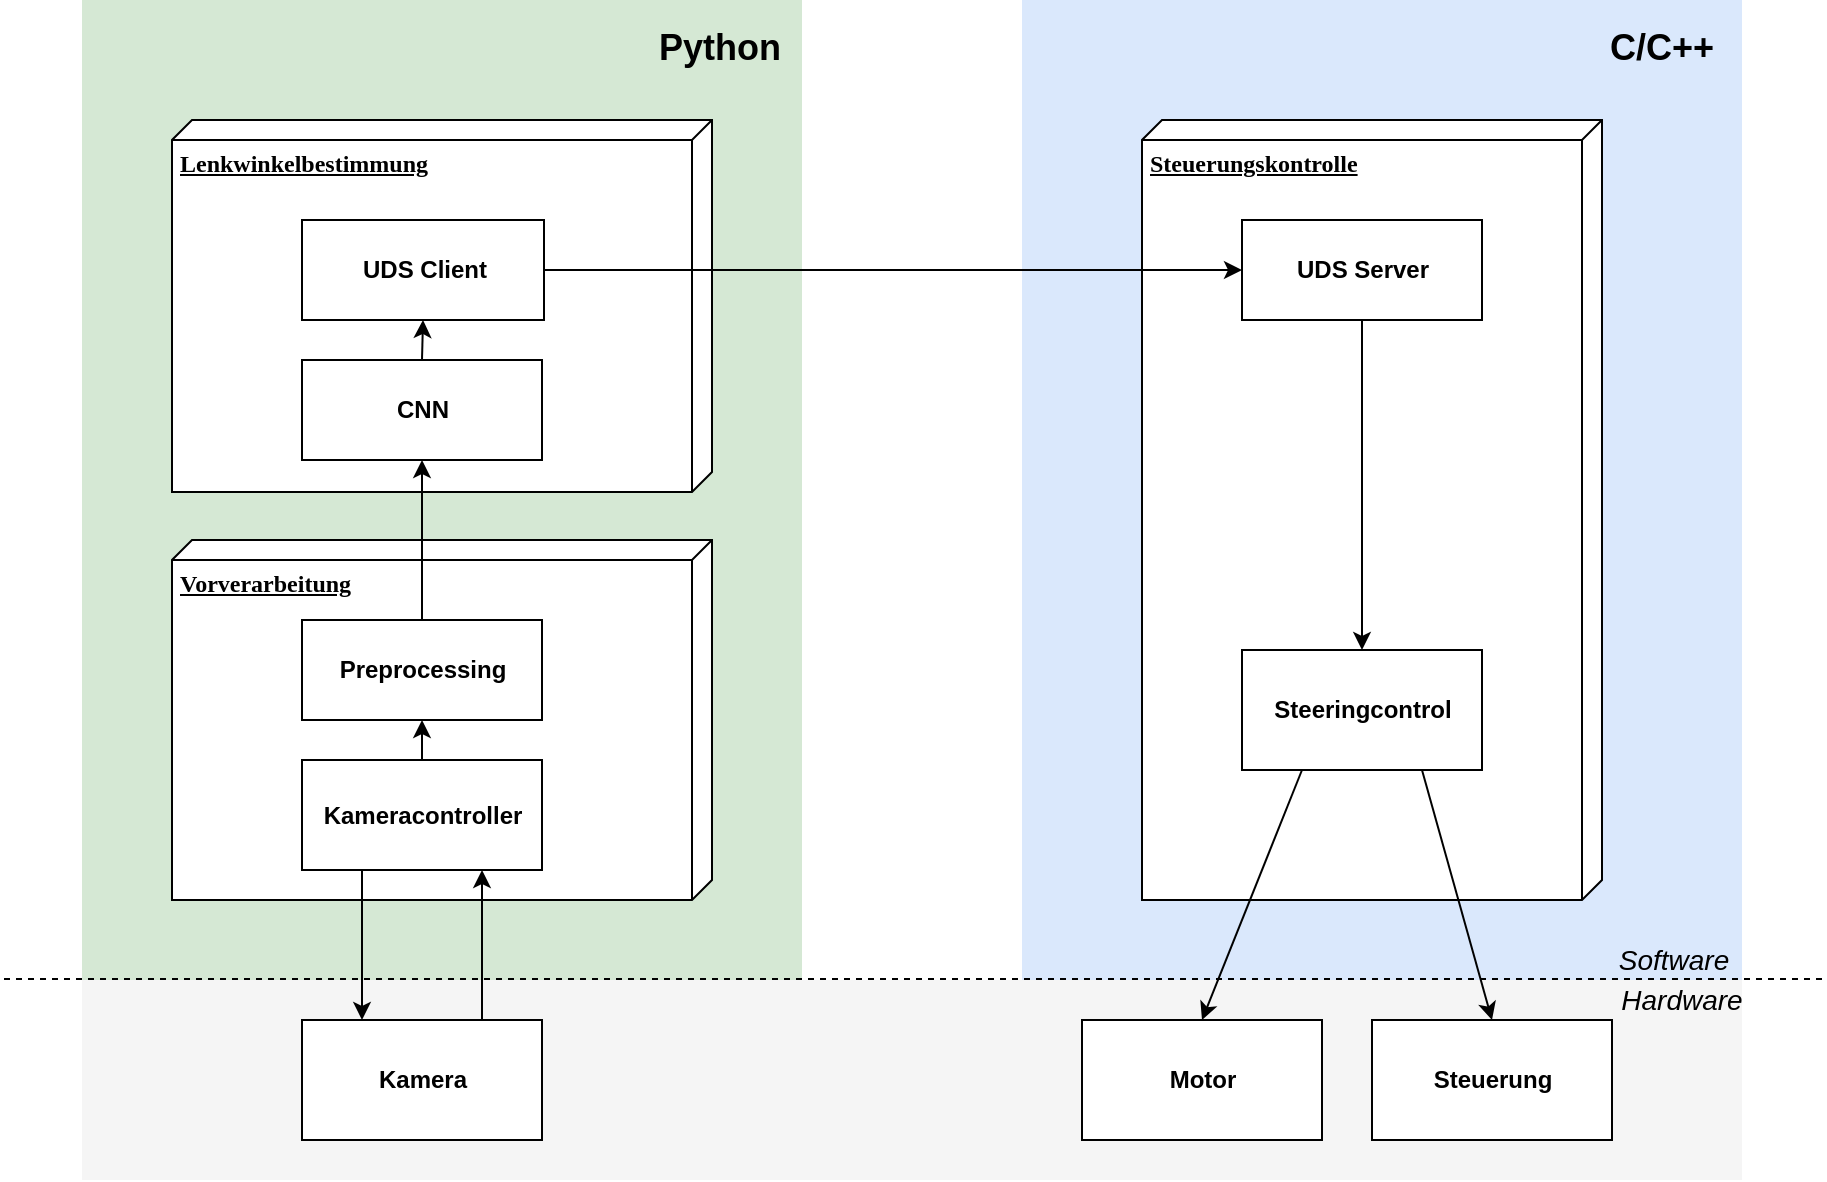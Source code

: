 <mxfile version="10.6.0" type="device"><diagram name="Page-1" id="5f0bae14-7c28-e335-631c-24af17079c00"><mxGraphModel dx="524" dy="1305" grid="1" gridSize="10" guides="1" tooltips="1" connect="1" arrows="1" fold="1" page="1" pageScale="1" pageWidth="1100" pageHeight="850" background="#ffffff" math="0" shadow="0"><root><mxCell id="0"/><mxCell id="1" parent="0"/><mxCell id="yffeKhK4HyQrVuZmfjsB-18" value="" style="rounded=0;whiteSpace=wrap;html=1;fillColor=#f5f5f5;strokeColor=none;fontColor=#333333;" parent="1" vertex="1"><mxGeometry x="80" y="510" width="830" height="100" as="geometry"/></mxCell><mxCell id="yffeKhK4HyQrVuZmfjsB-6" value="" style="rounded=0;whiteSpace=wrap;html=1;fillColor=#d5e8d4;strokeColor=none;" parent="1" vertex="1"><mxGeometry x="80" y="305" width="360" height="205" as="geometry"/></mxCell><mxCell id="yffeKhK4HyQrVuZmfjsB-2" value="" style="rounded=0;whiteSpace=wrap;html=1;fillColor=#d5e8d4;strokeColor=none;" parent="1" vertex="1"><mxGeometry x="80" y="20" width="360" height="290" as="geometry"/></mxCell><mxCell id="yffeKhK4HyQrVuZmfjsB-1" value="" style="rounded=0;whiteSpace=wrap;html=1;fillColor=#dae8fc;strokeColor=none;" parent="1" vertex="1"><mxGeometry x="550" y="20" width="360" height="490" as="geometry"/></mxCell><mxCell id="39150e848f15840c-1" value="&lt;b&gt;Lenkwinkelbestimmung&lt;/b&gt;" style="verticalAlign=top;align=left;spacingTop=8;spacingLeft=2;spacingRight=12;shape=cube;size=10;direction=south;fontStyle=4;html=1;rounded=0;shadow=0;comic=0;labelBackgroundColor=none;strokeColor=#000000;strokeWidth=1;fillColor=#ffffff;fontFamily=Verdana;fontSize=12;fontColor=#000000;" parent="1" vertex="1"><mxGeometry x="125" y="80" width="270" height="186" as="geometry"/></mxCell><mxCell id="39150e848f15840c-3" value="&lt;b&gt;Steuerungskontrolle&lt;/b&gt;" style="verticalAlign=top;align=left;spacingTop=8;spacingLeft=2;spacingRight=12;shape=cube;size=10;direction=south;fontStyle=4;html=1;rounded=0;shadow=0;comic=0;labelBackgroundColor=none;strokeColor=#000000;strokeWidth=1;fillColor=#ffffff;fontFamily=Verdana;fontSize=12;fontColor=#000000;" parent="1" vertex="1"><mxGeometry x="610" y="80" width="230" height="390" as="geometry"/></mxCell><mxCell id="yffeKhK4HyQrVuZmfjsB-4" value="&lt;font style=&quot;font-size: 18px&quot;&gt;&lt;b&gt;Python&lt;/b&gt;&lt;/font&gt;" style="text;html=1;align=center;verticalAlign=middle;whiteSpace=wrap;rounded=0;" parent="1" vertex="1"><mxGeometry x="379" y="34" width="40" height="20" as="geometry"/></mxCell><mxCell id="yffeKhK4HyQrVuZmfjsB-5" value="&lt;b&gt;&lt;font style=&quot;font-size: 18px&quot;&gt;C/C++&lt;/font&gt;&lt;/b&gt;" style="text;html=1;align=center;verticalAlign=middle;whiteSpace=wrap;rounded=0;" parent="1" vertex="1"><mxGeometry x="850" y="34" width="40" height="20" as="geometry"/></mxCell><mxCell id="yffeKhK4HyQrVuZmfjsB-9" value="" style="endArrow=none;dashed=1;html=1;" parent="1" edge="1"><mxGeometry width="50" height="50" relative="1" as="geometry"><mxPoint x="950" y="509.5" as="sourcePoint"/><mxPoint x="40" y="509.5" as="targetPoint"/></mxGeometry></mxCell><mxCell id="yffeKhK4HyQrVuZmfjsB-11" value="&lt;i&gt;&lt;font style=&quot;font-size: 14px&quot;&gt;Hardware&lt;/font&gt;&lt;/i&gt;" style="text;html=1;strokeColor=none;fillColor=none;align=center;verticalAlign=middle;whiteSpace=wrap;rounded=0;" parent="1" vertex="1"><mxGeometry x="860" y="510" width="40" height="20" as="geometry"/></mxCell><mxCell id="yffeKhK4HyQrVuZmfjsB-12" value="&lt;i&gt;&lt;font style=&quot;font-size: 14px&quot;&gt;Software&lt;/font&gt;&lt;/i&gt;" style="text;html=1;strokeColor=none;fillColor=none;align=center;verticalAlign=middle;whiteSpace=wrap;rounded=0;" parent="1" vertex="1"><mxGeometry x="856" y="490" width="40" height="20" as="geometry"/></mxCell><mxCell id="yffeKhK4HyQrVuZmfjsB-14" value="&lt;b&gt;Motor&lt;/b&gt;" style="html=1;" parent="1" vertex="1"><mxGeometry x="580" y="530" width="120" height="60" as="geometry"/></mxCell><mxCell id="yffeKhK4HyQrVuZmfjsB-16" value="&lt;b&gt;Steuerung&lt;/b&gt;" style="html=1;" parent="1" vertex="1"><mxGeometry x="725" y="530" width="120" height="60" as="geometry"/></mxCell><mxCell id="yffeKhK4HyQrVuZmfjsB-17" value="&lt;b&gt;Kamera&lt;/b&gt;" style="html=1;" parent="1" vertex="1"><mxGeometry x="190" y="530" width="120" height="60" as="geometry"/></mxCell><mxCell id="yffeKhK4HyQrVuZmfjsB-23" value="&lt;b&gt;Vorverarbeitung&lt;/b&gt;" style="verticalAlign=top;align=left;spacingTop=8;spacingLeft=2;spacingRight=12;shape=cube;size=10;direction=south;fontStyle=4;html=1;rounded=0;shadow=0;comic=0;labelBackgroundColor=none;strokeColor=#000000;strokeWidth=1;fillColor=#ffffff;fontFamily=Verdana;fontSize=12;fontColor=#000000;" parent="1" vertex="1"><mxGeometry x="125" y="290" width="270" height="180" as="geometry"/></mxCell><mxCell id="yffeKhK4HyQrVuZmfjsB-22" value="&lt;b&gt;Kameracontroller&lt;/b&gt;" style="html=1;" parent="1" vertex="1"><mxGeometry x="190" y="400" width="120" height="55" as="geometry"/></mxCell><mxCell id="yffeKhK4HyQrVuZmfjsB-26" value="&lt;b&gt;UDS Server&lt;/b&gt;" style="html=1;" parent="1" vertex="1"><mxGeometry x="660" y="130" width="120" height="50" as="geometry"/></mxCell><mxCell id="yffeKhK4HyQrVuZmfjsB-27" value="&lt;b&gt;UDS Client&lt;/b&gt;" style="html=1;" parent="1" vertex="1"><mxGeometry x="190" y="130" width="121" height="50" as="geometry"/></mxCell><mxCell id="yffeKhK4HyQrVuZmfjsB-28" value="&lt;b&gt;Steeringcontrol&lt;/b&gt;" style="html=1;" parent="1" vertex="1"><mxGeometry x="660" y="345" width="120" height="60" as="geometry"/></mxCell><mxCell id="yffeKhK4HyQrVuZmfjsB-29" value="" style="endArrow=classic;html=1;exitX=0.25;exitY=1;exitDx=0;exitDy=0;entryX=0.25;entryY=0;entryDx=0;entryDy=0;" parent="1" source="yffeKhK4HyQrVuZmfjsB-22" target="yffeKhK4HyQrVuZmfjsB-17" edge="1"><mxGeometry width="50" height="50" relative="1" as="geometry"><mxPoint x="40" y="680" as="sourcePoint"/><mxPoint x="90" y="630" as="targetPoint"/></mxGeometry></mxCell><mxCell id="yffeKhK4HyQrVuZmfjsB-30" value="" style="endArrow=classic;html=1;exitX=0.75;exitY=0;exitDx=0;exitDy=0;entryX=0.75;entryY=1;entryDx=0;entryDy=0;" parent="1" source="yffeKhK4HyQrVuZmfjsB-17" target="yffeKhK4HyQrVuZmfjsB-22" edge="1"><mxGeometry width="50" height="50" relative="1" as="geometry"><mxPoint x="230" y="465" as="sourcePoint"/><mxPoint x="230" y="540" as="targetPoint"/></mxGeometry></mxCell><mxCell id="yffeKhK4HyQrVuZmfjsB-31" value="" style="endArrow=classic;html=1;exitX=1;exitY=0.5;exitDx=0;exitDy=0;" parent="1" source="yffeKhK4HyQrVuZmfjsB-27" target="yffeKhK4HyQrVuZmfjsB-26" edge="1"><mxGeometry width="50" height="50" relative="1" as="geometry"><mxPoint x="40" y="680" as="sourcePoint"/><mxPoint x="453" y="155" as="targetPoint"/></mxGeometry></mxCell><mxCell id="yffeKhK4HyQrVuZmfjsB-34" value="" style="endArrow=classic;html=1;exitX=0.5;exitY=1;exitDx=0;exitDy=0;entryX=0.5;entryY=0;entryDx=0;entryDy=0;" parent="1" source="yffeKhK4HyQrVuZmfjsB-26" target="yffeKhK4HyQrVuZmfjsB-28" edge="1"><mxGeometry width="50" height="50" relative="1" as="geometry"><mxPoint x="40" y="680" as="sourcePoint"/><mxPoint x="90" y="630" as="targetPoint"/></mxGeometry></mxCell><mxCell id="yffeKhK4HyQrVuZmfjsB-35" value="" style="endArrow=classic;html=1;entryX=0.5;entryY=0;entryDx=0;entryDy=0;exitX=0.25;exitY=1;exitDx=0;exitDy=0;" parent="1" source="yffeKhK4HyQrVuZmfjsB-28" target="yffeKhK4HyQrVuZmfjsB-14" edge="1"><mxGeometry width="50" height="50" relative="1" as="geometry"><mxPoint x="40" y="680" as="sourcePoint"/><mxPoint x="90" y="630" as="targetPoint"/></mxGeometry></mxCell><mxCell id="yffeKhK4HyQrVuZmfjsB-36" value="" style="endArrow=classic;html=1;entryX=0.5;entryY=0;entryDx=0;entryDy=0;exitX=0.75;exitY=1;exitDx=0;exitDy=0;" parent="1" source="yffeKhK4HyQrVuZmfjsB-28" target="yffeKhK4HyQrVuZmfjsB-16" edge="1"><mxGeometry width="50" height="50" relative="1" as="geometry"><mxPoint x="710" y="415" as="sourcePoint"/><mxPoint x="610" y="540" as="targetPoint"/></mxGeometry></mxCell><mxCell id="yffeKhK4HyQrVuZmfjsB-37" value="&lt;b&gt;CNN &lt;/b&gt;" style="html=1;" parent="1" vertex="1"><mxGeometry x="190" y="200" width="120" height="50" as="geometry"/></mxCell><mxCell id="yffeKhK4HyQrVuZmfjsB-38" value="&lt;b&gt;Preprocessing&lt;/b&gt;" style="html=1;" parent="1" vertex="1"><mxGeometry x="190" y="330" width="120" height="50" as="geometry"/></mxCell><mxCell id="yffeKhK4HyQrVuZmfjsB-39" value="" style="endArrow=classic;html=1;entryX=0.5;entryY=1;entryDx=0;entryDy=0;exitX=0.5;exitY=0;exitDx=0;exitDy=0;" parent="1" source="yffeKhK4HyQrVuZmfjsB-22" target="yffeKhK4HyQrVuZmfjsB-38" edge="1"><mxGeometry width="50" height="50" relative="1" as="geometry"><mxPoint x="40" y="680" as="sourcePoint"/><mxPoint x="90" y="630" as="targetPoint"/></mxGeometry></mxCell><mxCell id="yffeKhK4HyQrVuZmfjsB-40" value="" style="endArrow=classic;html=1;entryX=0.5;entryY=1;entryDx=0;entryDy=0;exitX=0.5;exitY=0;exitDx=0;exitDy=0;" parent="1" source="yffeKhK4HyQrVuZmfjsB-38" target="yffeKhK4HyQrVuZmfjsB-37" edge="1"><mxGeometry width="50" height="50" relative="1" as="geometry"><mxPoint x="40" y="680" as="sourcePoint"/><mxPoint x="90" y="630" as="targetPoint"/></mxGeometry></mxCell><mxCell id="yffeKhK4HyQrVuZmfjsB-41" value="" style="endArrow=classic;html=1;entryX=0.5;entryY=1;entryDx=0;entryDy=0;exitX=0.5;exitY=0;exitDx=0;exitDy=0;" parent="1" source="yffeKhK4HyQrVuZmfjsB-37" target="yffeKhK4HyQrVuZmfjsB-27" edge="1"><mxGeometry width="50" height="50" relative="1" as="geometry"><mxPoint x="40" y="680" as="sourcePoint"/><mxPoint x="90" y="630" as="targetPoint"/></mxGeometry></mxCell></root></mxGraphModel></diagram></mxfile>
